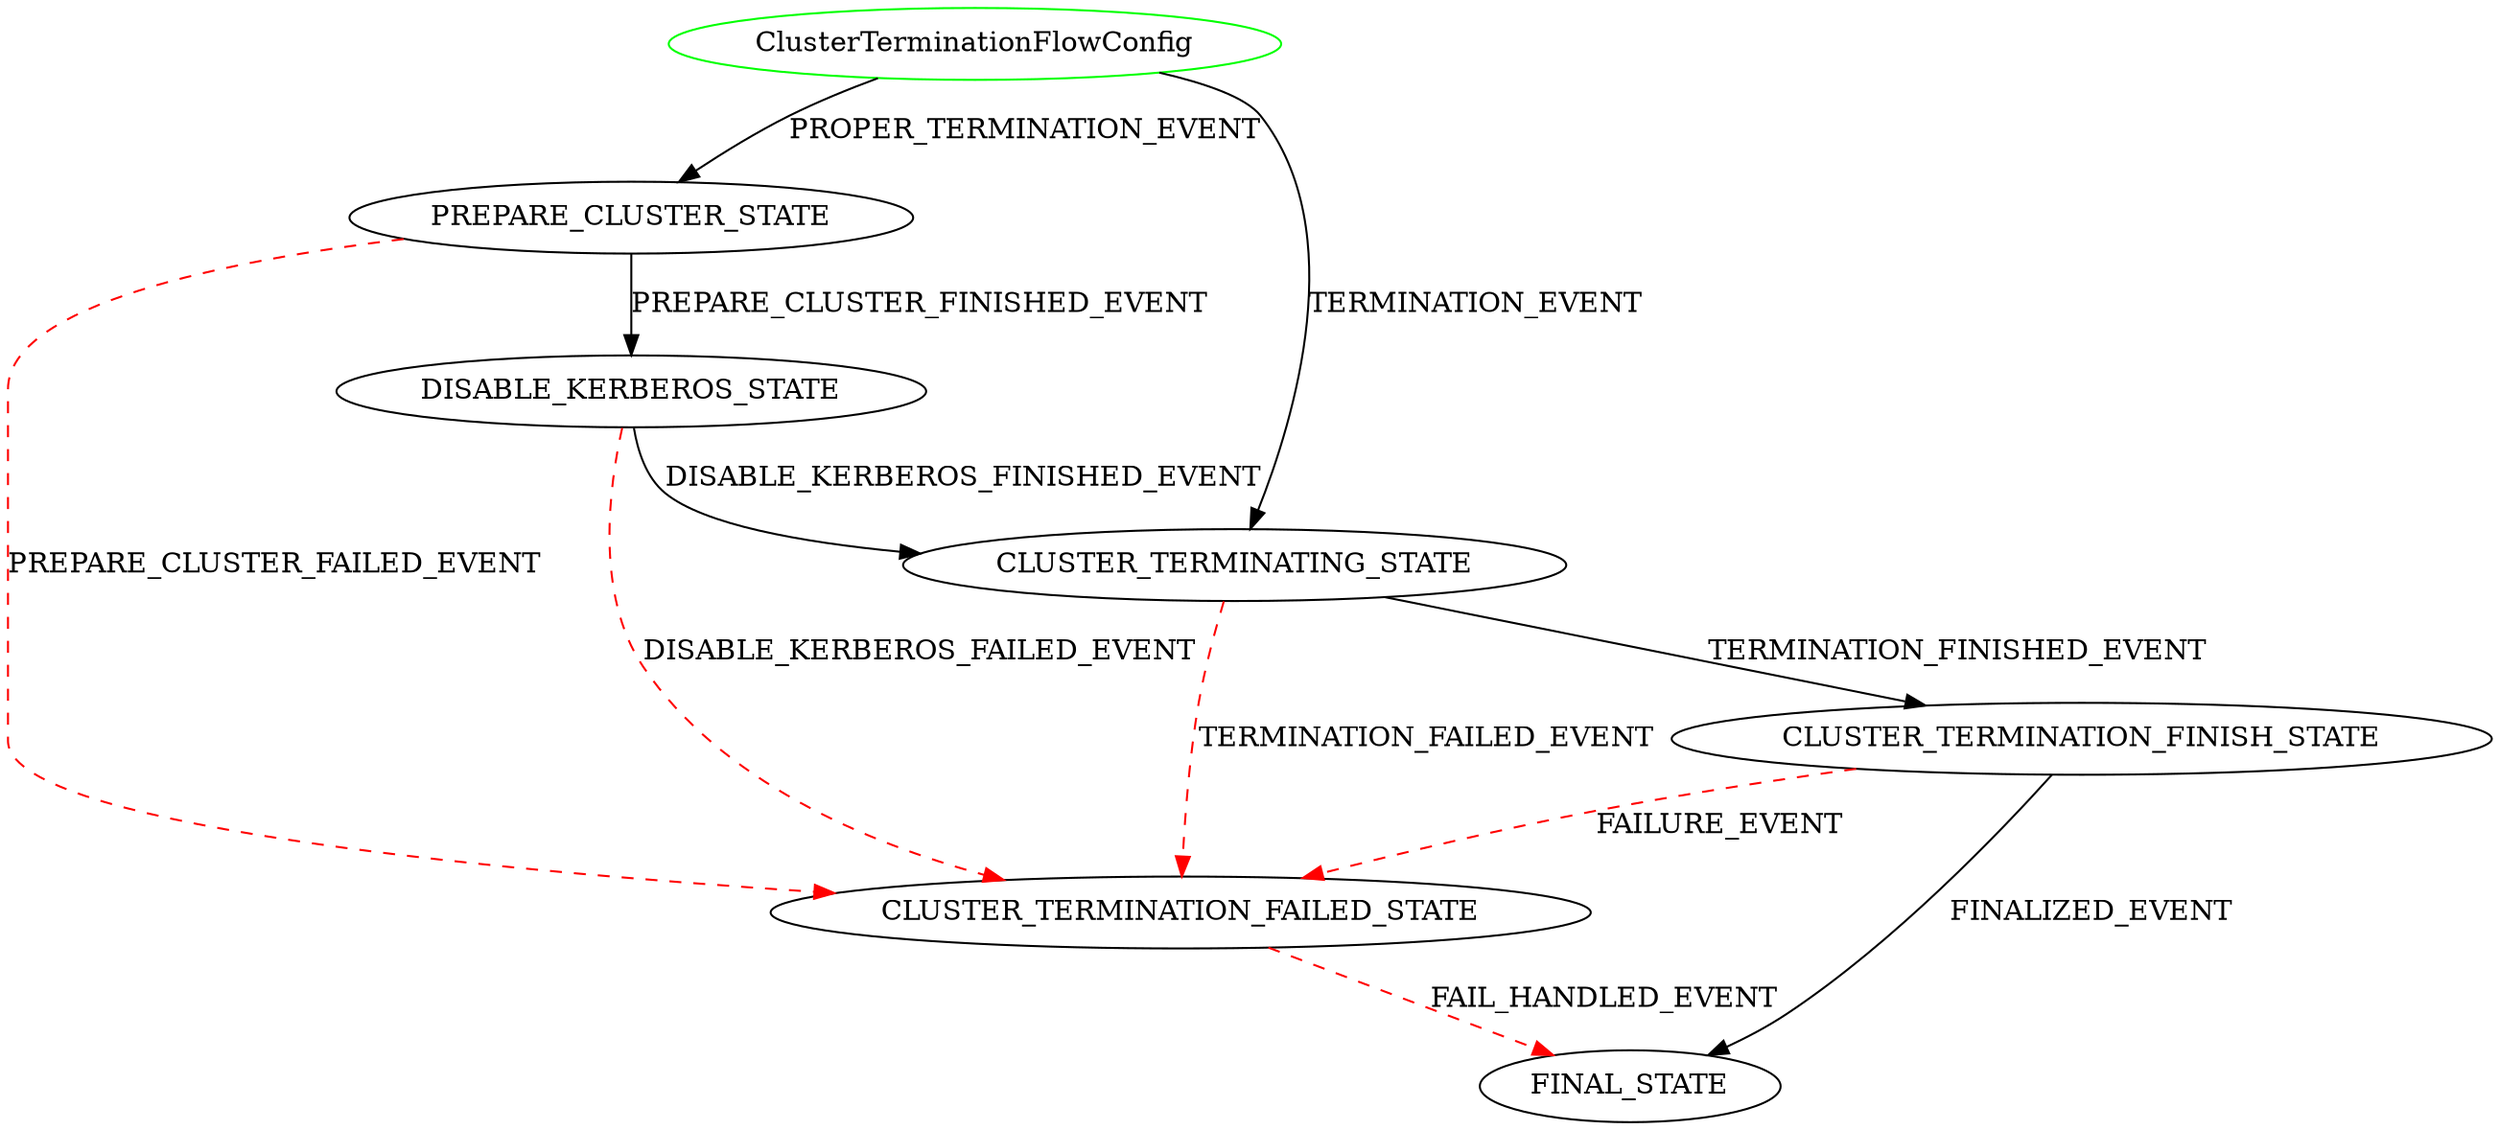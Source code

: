 digraph {
INIT_STATE [label="ClusterTerminationFlowConfig" shape=ellipse color=green];
INIT_STATE -> PREPARE_CLUSTER_STATE [label="PROPER_TERMINATION_EVENT" color=black style=solid];
PREPARE_CLUSTER_STATE -> DISABLE_KERBEROS_STATE [label="PREPARE_CLUSTER_FINISHED_EVENT" color=black style=solid];
PREPARE_CLUSTER_STATE -> CLUSTER_TERMINATION_FAILED_STATE [label="PREPARE_CLUSTER_FAILED_EVENT" color=red style=dashed];
CLUSTER_TERMINATION_FAILED_STATE -> FINAL_STATE [label="FAIL_HANDLED_EVENT" color=red style=dashed];
DISABLE_KERBEROS_STATE -> CLUSTER_TERMINATING_STATE [label="DISABLE_KERBEROS_FINISHED_EVENT" color=black style=solid];
DISABLE_KERBEROS_STATE -> CLUSTER_TERMINATION_FAILED_STATE [label="DISABLE_KERBEROS_FAILED_EVENT" color=red style=dashed];
INIT_STATE -> CLUSTER_TERMINATING_STATE [label="TERMINATION_EVENT" color=black style=solid];
CLUSTER_TERMINATING_STATE -> CLUSTER_TERMINATION_FINISH_STATE [label="TERMINATION_FINISHED_EVENT" color=black style=solid];
CLUSTER_TERMINATING_STATE -> CLUSTER_TERMINATION_FAILED_STATE [label="TERMINATION_FAILED_EVENT" color=red style=dashed];
CLUSTER_TERMINATION_FINISH_STATE -> FINAL_STATE [label="FINALIZED_EVENT" color=black style=solid];
CLUSTER_TERMINATION_FINISH_STATE -> CLUSTER_TERMINATION_FAILED_STATE [label="FAILURE_EVENT" color=red style=dashed];
}